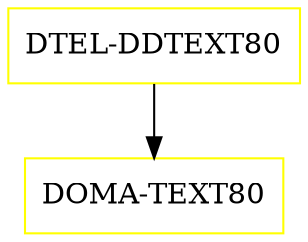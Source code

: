 digraph G {
  "DTEL-DDTEXT80" [shape=box,color=yellow];
  "DOMA-TEXT80" [shape=box,color=yellow,URL="./DOMA_TEXT80.html"];
  "DTEL-DDTEXT80" -> "DOMA-TEXT80";
}
